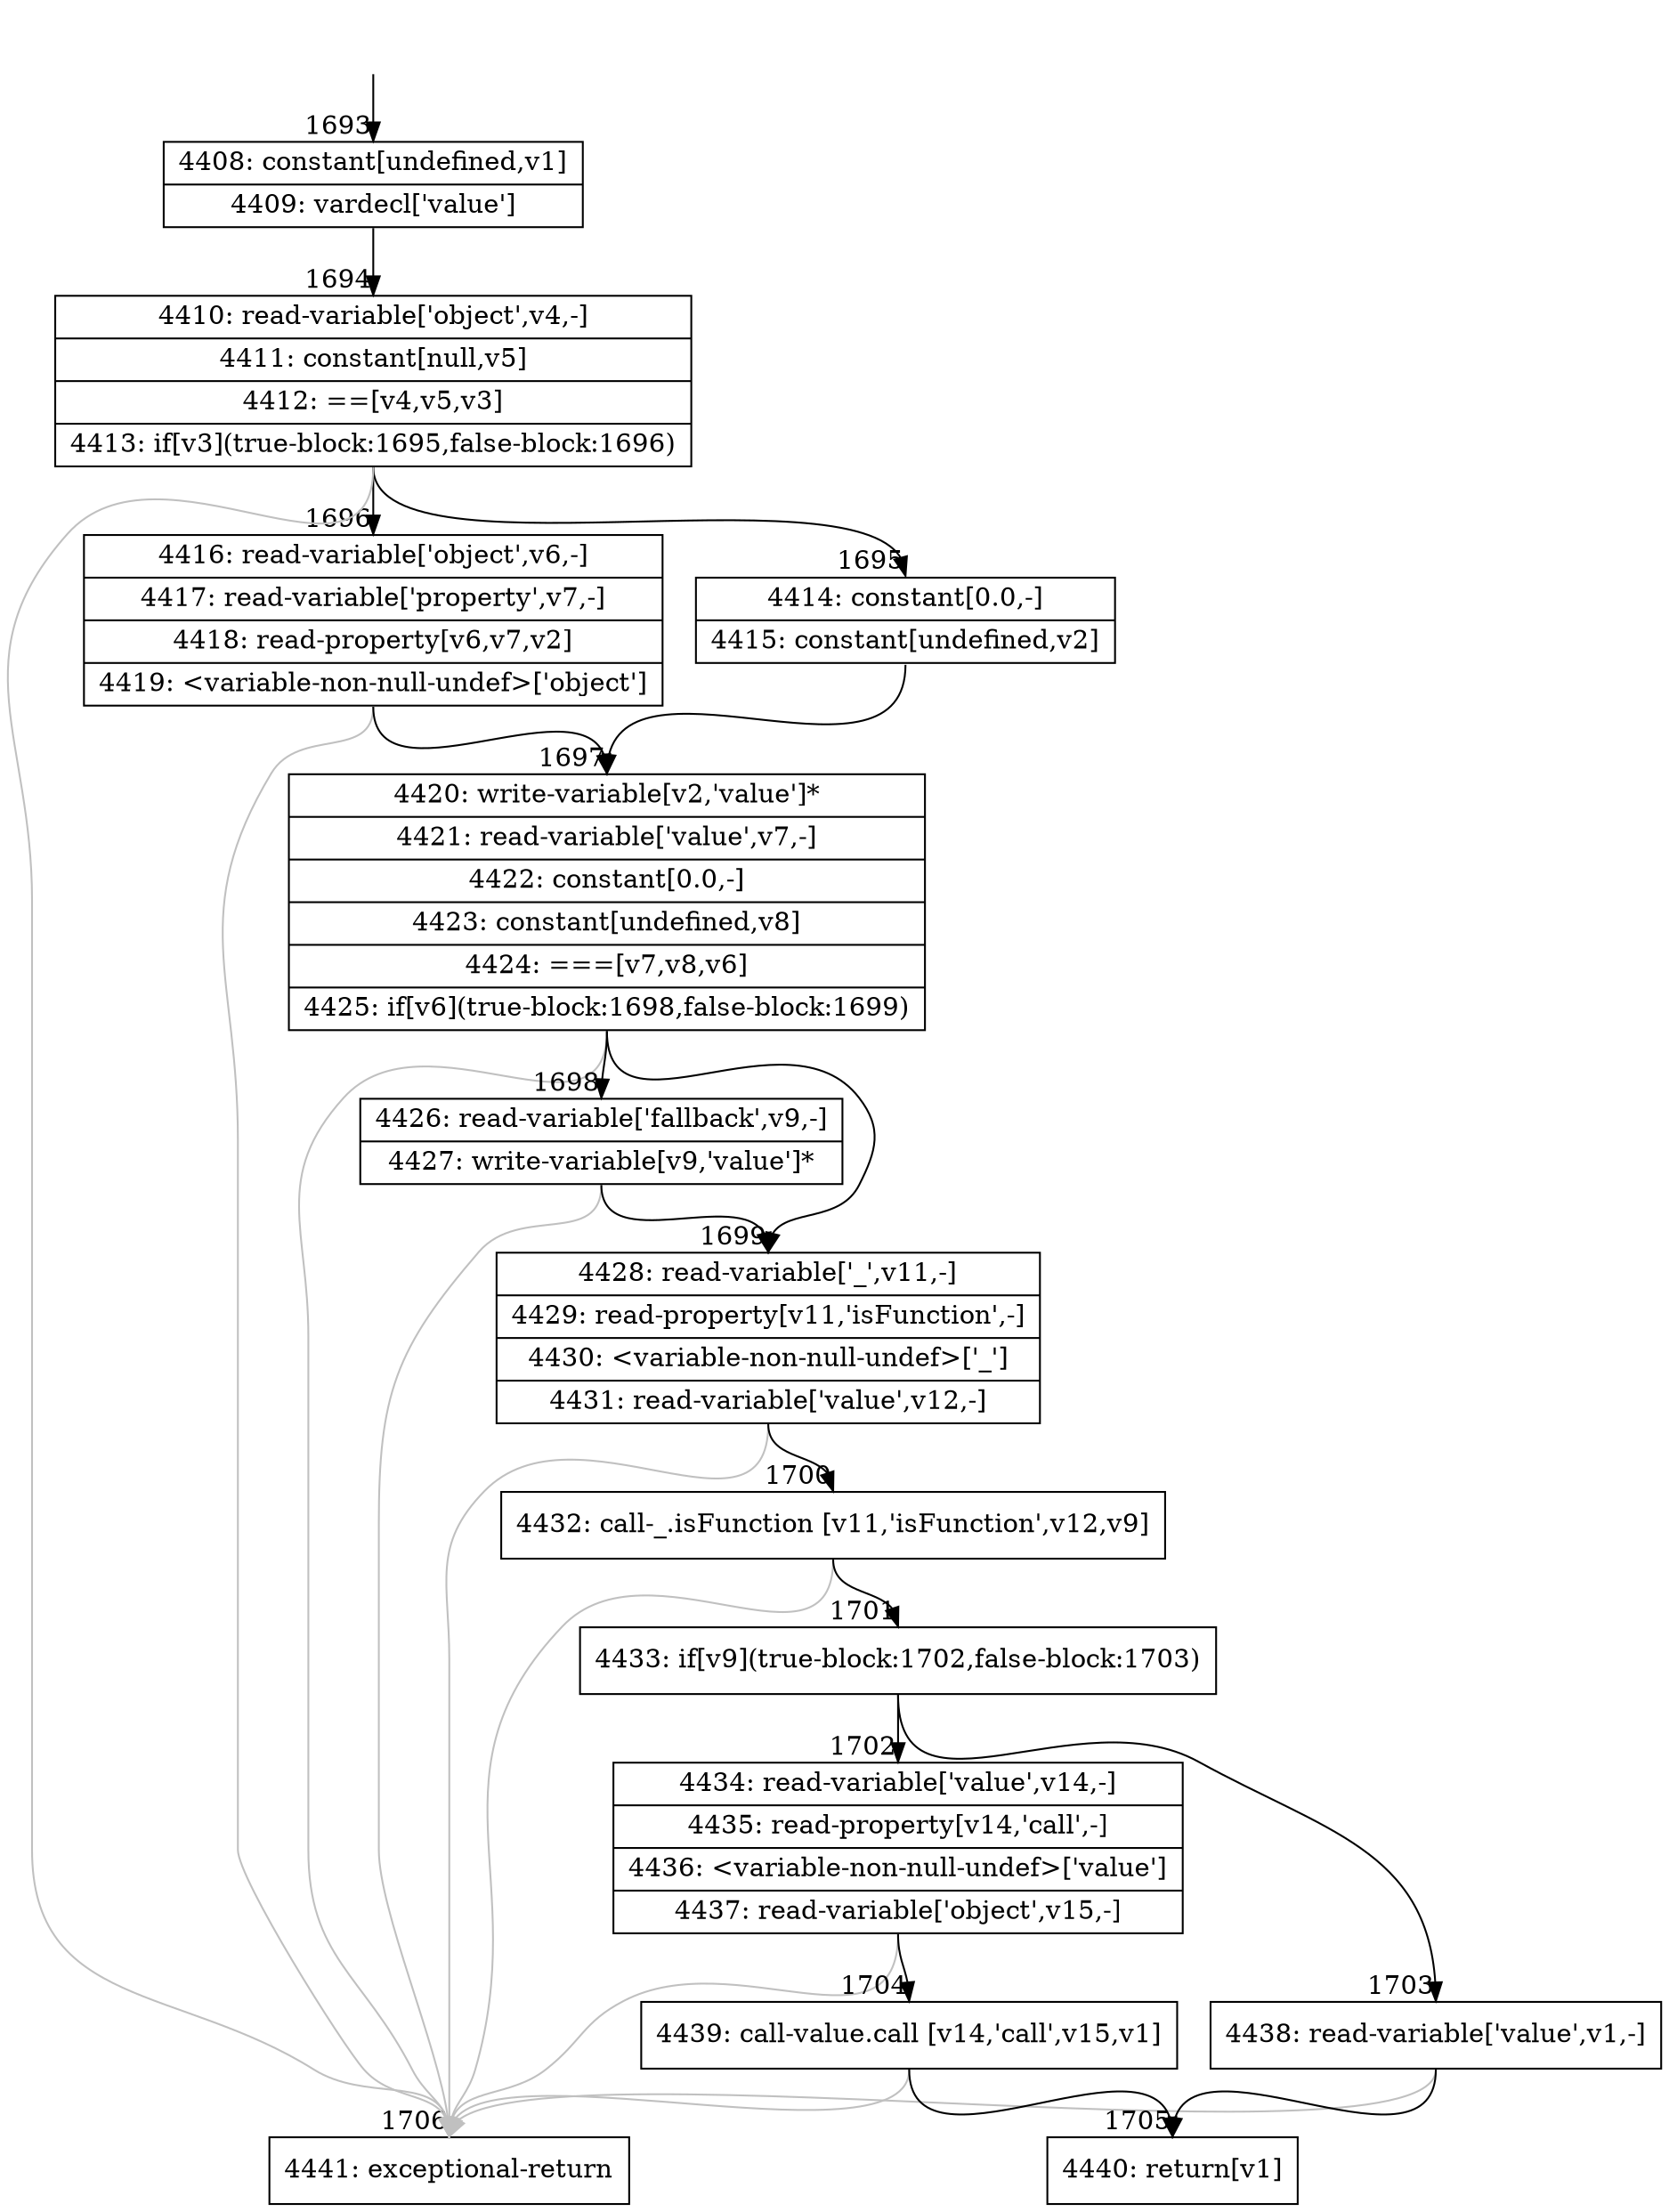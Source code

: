 digraph {
rankdir="TD"
BB_entry150[shape=none,label=""];
BB_entry150 -> BB1693 [tailport=s, headport=n, headlabel="    1693"]
BB1693 [shape=record label="{4408: constant[undefined,v1]|4409: vardecl['value']}" ] 
BB1693 -> BB1694 [tailport=s, headport=n, headlabel="      1694"]
BB1694 [shape=record label="{4410: read-variable['object',v4,-]|4411: constant[null,v5]|4412: ==[v4,v5,v3]|4413: if[v3](true-block:1695,false-block:1696)}" ] 
BB1694 -> BB1695 [tailport=s, headport=n, headlabel="      1695"]
BB1694 -> BB1696 [tailport=s, headport=n, headlabel="      1696"]
BB1694 -> BB1706 [tailport=s, headport=n, color=gray, headlabel="      1706"]
BB1695 [shape=record label="{4414: constant[0.0,-]|4415: constant[undefined,v2]}" ] 
BB1695 -> BB1697 [tailport=s, headport=n, headlabel="      1697"]
BB1696 [shape=record label="{4416: read-variable['object',v6,-]|4417: read-variable['property',v7,-]|4418: read-property[v6,v7,v2]|4419: \<variable-non-null-undef\>['object']}" ] 
BB1696 -> BB1697 [tailport=s, headport=n]
BB1696 -> BB1706 [tailport=s, headport=n, color=gray]
BB1697 [shape=record label="{4420: write-variable[v2,'value']*|4421: read-variable['value',v7,-]|4422: constant[0.0,-]|4423: constant[undefined,v8]|4424: ===[v7,v8,v6]|4425: if[v6](true-block:1698,false-block:1699)}" ] 
BB1697 -> BB1698 [tailport=s, headport=n, headlabel="      1698"]
BB1697 -> BB1699 [tailport=s, headport=n, headlabel="      1699"]
BB1697 -> BB1706 [tailport=s, headport=n, color=gray]
BB1698 [shape=record label="{4426: read-variable['fallback',v9,-]|4427: write-variable[v9,'value']*}" ] 
BB1698 -> BB1699 [tailport=s, headport=n]
BB1698 -> BB1706 [tailport=s, headport=n, color=gray]
BB1699 [shape=record label="{4428: read-variable['_',v11,-]|4429: read-property[v11,'isFunction',-]|4430: \<variable-non-null-undef\>['_']|4431: read-variable['value',v12,-]}" ] 
BB1699 -> BB1700 [tailport=s, headport=n, headlabel="      1700"]
BB1699 -> BB1706 [tailport=s, headport=n, color=gray]
BB1700 [shape=record label="{4432: call-_.isFunction [v11,'isFunction',v12,v9]}" ] 
BB1700 -> BB1701 [tailport=s, headport=n, headlabel="      1701"]
BB1700 -> BB1706 [tailport=s, headport=n, color=gray]
BB1701 [shape=record label="{4433: if[v9](true-block:1702,false-block:1703)}" ] 
BB1701 -> BB1702 [tailport=s, headport=n, headlabel="      1702"]
BB1701 -> BB1703 [tailport=s, headport=n, headlabel="      1703"]
BB1702 [shape=record label="{4434: read-variable['value',v14,-]|4435: read-property[v14,'call',-]|4436: \<variable-non-null-undef\>['value']|4437: read-variable['object',v15,-]}" ] 
BB1702 -> BB1704 [tailport=s, headport=n, headlabel="      1704"]
BB1702 -> BB1706 [tailport=s, headport=n, color=gray]
BB1703 [shape=record label="{4438: read-variable['value',v1,-]}" ] 
BB1703 -> BB1705 [tailport=s, headport=n, headlabel="      1705"]
BB1703 -> BB1706 [tailport=s, headport=n, color=gray]
BB1704 [shape=record label="{4439: call-value.call [v14,'call',v15,v1]}" ] 
BB1704 -> BB1705 [tailport=s, headport=n]
BB1704 -> BB1706 [tailport=s, headport=n, color=gray]
BB1705 [shape=record label="{4440: return[v1]}" ] 
BB1706 [shape=record label="{4441: exceptional-return}" ] 
//#$~ 1370
}
